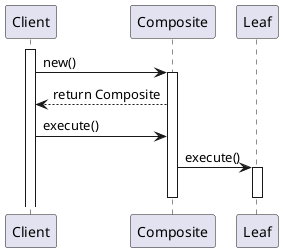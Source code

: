 ```plantuml

@startuml compactors

activate Client
Client -> Composite: new()
activate Composite
Client <-- Composite: return Composite
Client -> Composite: execute()
Composite -> Leaf: execute()
activate Leaf

deactivate Leaf
deactivate Composite


@enduml

```
